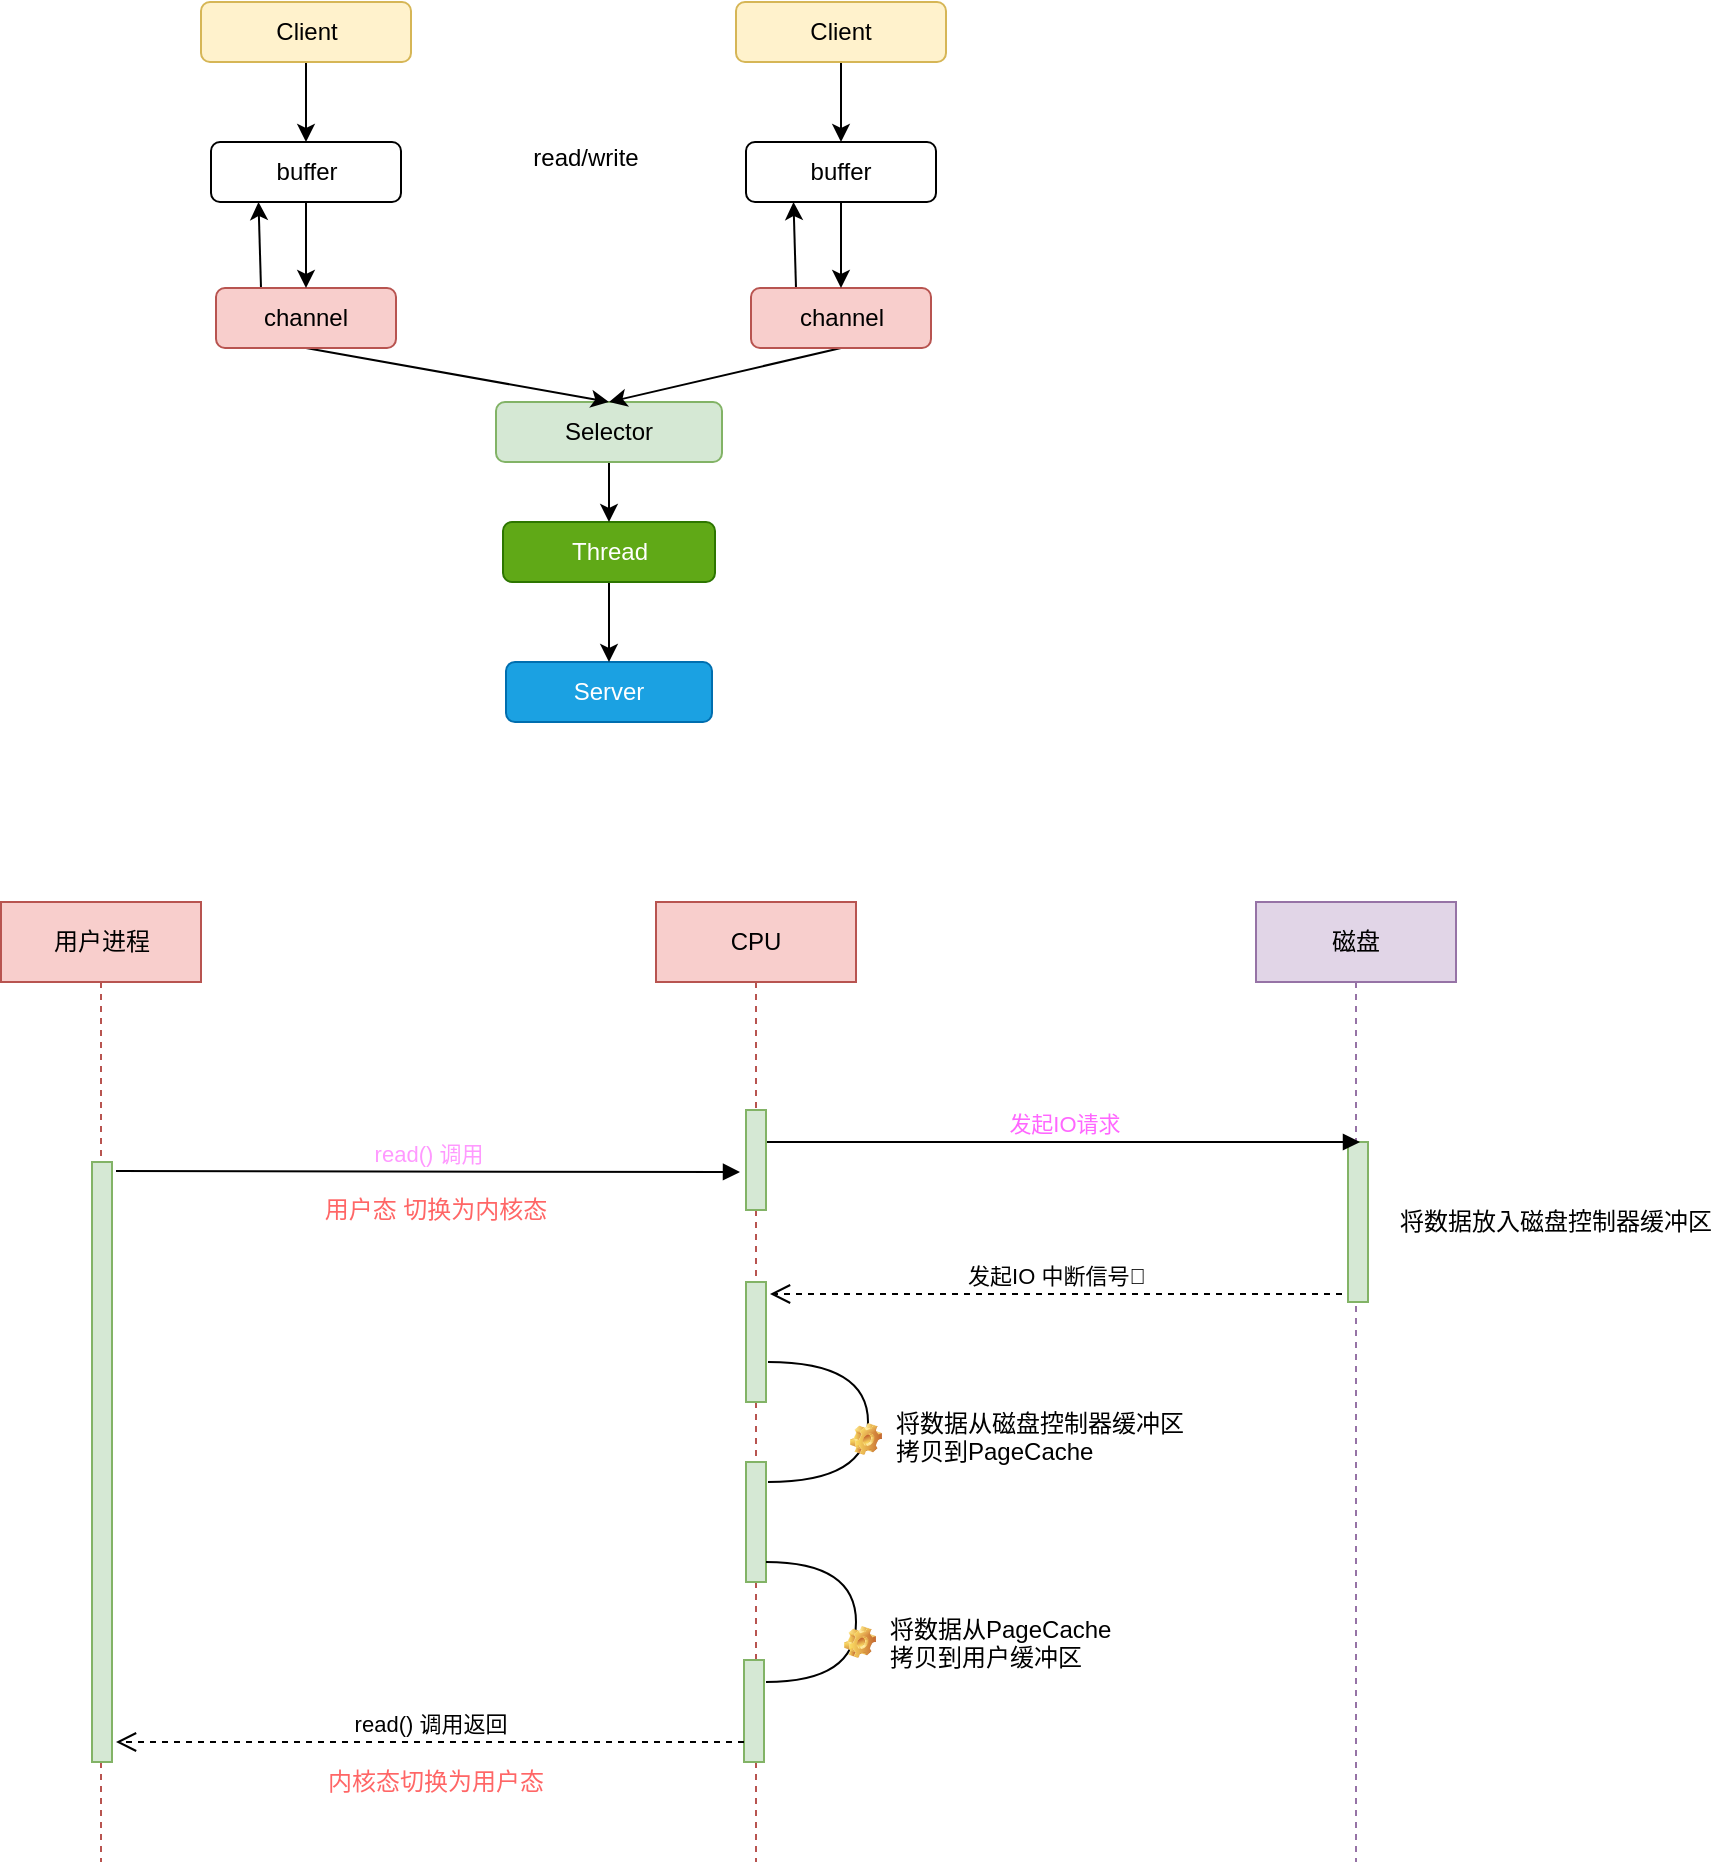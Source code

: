 <mxfile version="14.0.5" type="github"><diagram id="gMIXw5CphdQvNuHuK1zB" name="Page-1"><mxGraphModel dx="1237" dy="755" grid="1" gridSize="10" guides="1" tooltips="1" connect="1" arrows="1" fold="1" page="1" pageScale="1" pageWidth="827" pageHeight="1169" math="0" shadow="0"><root><mxCell id="0"/><mxCell id="1" parent="0"/><mxCell id="a10njdsSB5TtaukdlJEI-3" value="Server" style="rounded=1;whiteSpace=wrap;html=1;fillColor=#1ba1e2;strokeColor=#006EAF;fontColor=#ffffff;" parent="1" vertex="1"><mxGeometry x="355" y="480" width="103" height="30" as="geometry"/></mxCell><mxCell id="a10njdsSB5TtaukdlJEI-5" style="edgeStyle=orthogonalEdgeStyle;rounded=0;orthogonalLoop=1;jettySize=auto;html=1;exitX=0.5;exitY=1;exitDx=0;exitDy=0;entryX=0.5;entryY=0;entryDx=0;entryDy=0;" parent="1" source="a10njdsSB5TtaukdlJEI-4" target="a10njdsSB5TtaukdlJEI-3" edge="1"><mxGeometry relative="1" as="geometry"/></mxCell><mxCell id="a10njdsSB5TtaukdlJEI-4" value="Thread" style="rounded=1;whiteSpace=wrap;html=1;fillColor=#60a917;strokeColor=#2D7600;fontColor=#ffffff;" parent="1" vertex="1"><mxGeometry x="353.5" y="410" width="106" height="30" as="geometry"/></mxCell><mxCell id="a10njdsSB5TtaukdlJEI-7" style="edgeStyle=orthogonalEdgeStyle;rounded=0;orthogonalLoop=1;jettySize=auto;html=1;exitX=0.5;exitY=1;exitDx=0;exitDy=0;entryX=0.5;entryY=0;entryDx=0;entryDy=0;" parent="1" source="a10njdsSB5TtaukdlJEI-6" target="a10njdsSB5TtaukdlJEI-4" edge="1"><mxGeometry relative="1" as="geometry"/></mxCell><mxCell id="a10njdsSB5TtaukdlJEI-6" value="Selector" style="rounded=1;whiteSpace=wrap;html=1;fillColor=#d5e8d4;strokeColor=#82b366;" parent="1" vertex="1"><mxGeometry x="350" y="350" width="113" height="30" as="geometry"/></mxCell><mxCell id="a10njdsSB5TtaukdlJEI-9" style="rounded=0;orthogonalLoop=1;jettySize=auto;html=1;exitX=0.5;exitY=1;exitDx=0;exitDy=0;entryX=0.5;entryY=0;entryDx=0;entryDy=0;" parent="1" source="a10njdsSB5TtaukdlJEI-8" target="a10njdsSB5TtaukdlJEI-6" edge="1"><mxGeometry relative="1" as="geometry"><mxPoint x="410" y="340" as="targetPoint"/></mxGeometry></mxCell><mxCell id="a10njdsSB5TtaukdlJEI-12" style="edgeStyle=none;rounded=0;orthogonalLoop=1;jettySize=auto;html=1;exitX=0.25;exitY=0;exitDx=0;exitDy=0;entryX=0.25;entryY=1;entryDx=0;entryDy=0;" parent="1" source="a10njdsSB5TtaukdlJEI-8" target="a10njdsSB5TtaukdlJEI-10" edge="1"><mxGeometry relative="1" as="geometry"/></mxCell><mxCell id="a10njdsSB5TtaukdlJEI-8" value="channel" style="rounded=1;whiteSpace=wrap;html=1;fillColor=#f8cecc;strokeColor=#b85450;" parent="1" vertex="1"><mxGeometry x="210" y="293" width="90" height="30" as="geometry"/></mxCell><mxCell id="a10njdsSB5TtaukdlJEI-11" style="edgeStyle=none;rounded=0;orthogonalLoop=1;jettySize=auto;html=1;exitX=0.5;exitY=1;exitDx=0;exitDy=0;entryX=0.5;entryY=0;entryDx=0;entryDy=0;" parent="1" source="a10njdsSB5TtaukdlJEI-10" target="a10njdsSB5TtaukdlJEI-8" edge="1"><mxGeometry relative="1" as="geometry"/></mxCell><mxCell id="a10njdsSB5TtaukdlJEI-10" value="buffer" style="rounded=1;whiteSpace=wrap;html=1;" parent="1" vertex="1"><mxGeometry x="207.5" y="220" width="95" height="30" as="geometry"/></mxCell><mxCell id="a10njdsSB5TtaukdlJEI-14" style="edgeStyle=none;rounded=0;orthogonalLoop=1;jettySize=auto;html=1;exitX=0.5;exitY=1;exitDx=0;exitDy=0;entryX=0.5;entryY=0;entryDx=0;entryDy=0;" parent="1" source="a10njdsSB5TtaukdlJEI-13" target="a10njdsSB5TtaukdlJEI-10" edge="1"><mxGeometry relative="1" as="geometry"/></mxCell><mxCell id="a10njdsSB5TtaukdlJEI-13" value="Client" style="rounded=1;whiteSpace=wrap;html=1;fillColor=#fff2cc;strokeColor=#d6b656;" parent="1" vertex="1"><mxGeometry x="202.5" y="150" width="105" height="30" as="geometry"/></mxCell><mxCell id="a10njdsSB5TtaukdlJEI-15" value="read/write" style="text;html=1;strokeColor=none;fillColor=none;align=center;verticalAlign=middle;whiteSpace=wrap;rounded=0;" parent="1" vertex="1"><mxGeometry x="355" y="213" width="80" height="30" as="geometry"/></mxCell><mxCell id="a10njdsSB5TtaukdlJEI-16" style="edgeStyle=none;rounded=0;orthogonalLoop=1;jettySize=auto;html=1;exitX=0.25;exitY=0;exitDx=0;exitDy=0;entryX=0.25;entryY=1;entryDx=0;entryDy=0;" parent="1" source="a10njdsSB5TtaukdlJEI-17" target="a10njdsSB5TtaukdlJEI-19" edge="1"><mxGeometry relative="1" as="geometry"/></mxCell><mxCell id="a10njdsSB5TtaukdlJEI-23" style="edgeStyle=none;rounded=0;orthogonalLoop=1;jettySize=auto;html=1;exitX=0.5;exitY=1;exitDx=0;exitDy=0;entryX=0.5;entryY=0;entryDx=0;entryDy=0;" parent="1" source="a10njdsSB5TtaukdlJEI-17" target="a10njdsSB5TtaukdlJEI-6" edge="1"><mxGeometry relative="1" as="geometry"/></mxCell><mxCell id="a10njdsSB5TtaukdlJEI-17" value="channel" style="rounded=1;whiteSpace=wrap;html=1;fillColor=#f8cecc;strokeColor=#b85450;" parent="1" vertex="1"><mxGeometry x="477.5" y="293" width="90" height="30" as="geometry"/></mxCell><mxCell id="a10njdsSB5TtaukdlJEI-18" style="edgeStyle=none;rounded=0;orthogonalLoop=1;jettySize=auto;html=1;exitX=0.5;exitY=1;exitDx=0;exitDy=0;entryX=0.5;entryY=0;entryDx=0;entryDy=0;" parent="1" source="a10njdsSB5TtaukdlJEI-19" target="a10njdsSB5TtaukdlJEI-17" edge="1"><mxGeometry relative="1" as="geometry"/></mxCell><mxCell id="a10njdsSB5TtaukdlJEI-19" value="buffer" style="rounded=1;whiteSpace=wrap;html=1;" parent="1" vertex="1"><mxGeometry x="475" y="220" width="95" height="30" as="geometry"/></mxCell><mxCell id="a10njdsSB5TtaukdlJEI-20" style="edgeStyle=none;rounded=0;orthogonalLoop=1;jettySize=auto;html=1;exitX=0.5;exitY=1;exitDx=0;exitDy=0;entryX=0.5;entryY=0;entryDx=0;entryDy=0;" parent="1" source="a10njdsSB5TtaukdlJEI-21" target="a10njdsSB5TtaukdlJEI-19" edge="1"><mxGeometry relative="1" as="geometry"/></mxCell><mxCell id="a10njdsSB5TtaukdlJEI-21" value="Client" style="rounded=1;whiteSpace=wrap;html=1;fillColor=#fff2cc;strokeColor=#d6b656;" parent="1" vertex="1"><mxGeometry x="470" y="150" width="105" height="30" as="geometry"/></mxCell><mxCell id="6jSzJ3ydeQAqA4g5OlyQ-1" value="用户进程" style="shape=umlLifeline;perimeter=lifelinePerimeter;whiteSpace=wrap;html=1;container=1;collapsible=0;recursiveResize=0;outlineConnect=0;fillColor=#f8cecc;strokeColor=#b85450;" vertex="1" parent="1"><mxGeometry x="102.5" y="600" width="100" height="480" as="geometry"/></mxCell><mxCell id="6jSzJ3ydeQAqA4g5OlyQ-4" value="" style="html=1;points=[];perimeter=orthogonalPerimeter;fillColor=#d5e8d4;strokeColor=#82b366;" vertex="1" parent="6jSzJ3ydeQAqA4g5OlyQ-1"><mxGeometry x="45.5" y="130" width="10" height="300" as="geometry"/></mxCell><mxCell id="6jSzJ3ydeQAqA4g5OlyQ-2" value="CPU" style="shape=umlLifeline;perimeter=lifelinePerimeter;whiteSpace=wrap;html=1;container=1;collapsible=0;recursiveResize=0;outlineConnect=0;fillColor=#f8cecc;strokeColor=#b85450;" vertex="1" parent="1"><mxGeometry x="430" y="600" width="100" height="480" as="geometry"/></mxCell><mxCell id="6jSzJ3ydeQAqA4g5OlyQ-6" value="" style="html=1;points=[];perimeter=orthogonalPerimeter;fillColor=#d5e8d4;strokeColor=#82b366;" vertex="1" parent="6jSzJ3ydeQAqA4g5OlyQ-2"><mxGeometry x="45" y="104" width="10" height="50" as="geometry"/></mxCell><mxCell id="6jSzJ3ydeQAqA4g5OlyQ-10" value="" style="html=1;points=[];perimeter=orthogonalPerimeter;fillColor=#d5e8d4;strokeColor=#82b366;" vertex="1" parent="6jSzJ3ydeQAqA4g5OlyQ-2"><mxGeometry x="45" y="190" width="10" height="60" as="geometry"/></mxCell><mxCell id="6jSzJ3ydeQAqA4g5OlyQ-12" value="" style="html=1;points=[];perimeter=orthogonalPerimeter;fillColor=#d5e8d4;strokeColor=#82b366;" vertex="1" parent="6jSzJ3ydeQAqA4g5OlyQ-2"><mxGeometry x="45" y="280" width="10" height="60" as="geometry"/></mxCell><mxCell id="6jSzJ3ydeQAqA4g5OlyQ-19" value="" style="html=1;points=[];perimeter=orthogonalPerimeter;fillColor=#d5e8d4;strokeColor=#82b366;" vertex="1" parent="6jSzJ3ydeQAqA4g5OlyQ-2"><mxGeometry x="44" y="379" width="10" height="51" as="geometry"/></mxCell><mxCell id="6jSzJ3ydeQAqA4g5OlyQ-20" value="" style="shape=requiredInterface;html=1;verticalLabelPosition=bottom;" vertex="1" parent="6jSzJ3ydeQAqA4g5OlyQ-2"><mxGeometry x="55" y="330" width="45" height="60" as="geometry"/></mxCell><mxCell id="6jSzJ3ydeQAqA4g5OlyQ-3" value="磁盘" style="shape=umlLifeline;perimeter=lifelinePerimeter;whiteSpace=wrap;html=1;container=1;collapsible=0;recursiveResize=0;outlineConnect=0;fillColor=#e1d5e7;strokeColor=#9673a6;" vertex="1" parent="1"><mxGeometry x="730" y="600" width="100" height="480" as="geometry"/></mxCell><mxCell id="6jSzJ3ydeQAqA4g5OlyQ-7" value="" style="html=1;points=[];perimeter=orthogonalPerimeter;fillColor=#d5e8d4;strokeColor=#82b366;" vertex="1" parent="6jSzJ3ydeQAqA4g5OlyQ-3"><mxGeometry x="46" y="120" width="10" height="80" as="geometry"/></mxCell><mxCell id="6jSzJ3ydeQAqA4g5OlyQ-5" value="&lt;font color=&quot;#ff99ff&quot;&gt;read() 调用&lt;/font&gt;" style="html=1;verticalAlign=bottom;endArrow=block;" edge="1" parent="1"><mxGeometry width="80" relative="1" as="geometry"><mxPoint x="160" y="734.5" as="sourcePoint"/><mxPoint x="472" y="735" as="targetPoint"/></mxGeometry></mxCell><mxCell id="6jSzJ3ydeQAqA4g5OlyQ-8" value="&lt;font color=&quot;#ff66ff&quot;&gt;发起IO请求&lt;/font&gt;" style="html=1;verticalAlign=bottom;endArrow=block;entryX=0;entryY=0;" edge="1" parent="1"><mxGeometry relative="1" as="geometry"><mxPoint x="485.5" y="720" as="sourcePoint"/><mxPoint x="782" y="720" as="targetPoint"/></mxGeometry></mxCell><mxCell id="6jSzJ3ydeQAqA4g5OlyQ-9" value="发起IO 中断信号📶" style="html=1;verticalAlign=bottom;endArrow=open;dashed=1;endSize=8;exitX=0;exitY=0.95;" edge="1" parent="1"><mxGeometry relative="1" as="geometry"><mxPoint x="487" y="796" as="targetPoint"/><mxPoint x="773" y="796" as="sourcePoint"/></mxGeometry></mxCell><mxCell id="6jSzJ3ydeQAqA4g5OlyQ-17" value="" style="shape=requiredInterface;html=1;verticalLabelPosition=bottom;" vertex="1" parent="1"><mxGeometry x="486" y="830" width="50" height="60" as="geometry"/></mxCell><mxCell id="6jSzJ3ydeQAqA4g5OlyQ-18" value="将数据从磁盘控制器缓冲区&#xa;拷贝到PageCache" style="label;fontStyle=0;strokeColor=none;fillColor=none;align=left;verticalAlign=top;overflow=hidden;spacingLeft=28;spacingRight=4;rotatable=0;points=[[0,0.5],[1,0.5]];portConstraint=eastwest;imageWidth=16;imageHeight=16;image=img/clipart/Gear_128x128.png" vertex="1" parent="1"><mxGeometry x="520" y="847" width="190" height="43" as="geometry"/></mxCell><mxCell id="6jSzJ3ydeQAqA4g5OlyQ-21" value="将数据从PageCache&#xa;拷贝到用户缓冲区" style="label;fontStyle=0;strokeColor=none;fillColor=none;align=left;verticalAlign=top;overflow=hidden;spacingLeft=28;spacingRight=4;rotatable=0;points=[[0,0.5],[1,0.5]];portConstraint=eastwest;imageWidth=16;imageHeight=16;image=img/clipart/Gear_128x128.png" vertex="1" parent="1"><mxGeometry x="517" y="950" width="160" height="40" as="geometry"/></mxCell><mxCell id="6jSzJ3ydeQAqA4g5OlyQ-22" value="read() 调用返回" style="html=1;verticalAlign=bottom;endArrow=open;dashed=1;endSize=8;" edge="1" parent="1"><mxGeometry relative="1" as="geometry"><mxPoint x="474" y="1020" as="sourcePoint"/><mxPoint x="160" y="1020" as="targetPoint"/></mxGeometry></mxCell><mxCell id="6jSzJ3ydeQAqA4g5OlyQ-23" value="将数据放入磁盘控制器缓冲区" style="text;html=1;strokeColor=none;fillColor=none;align=center;verticalAlign=middle;whiteSpace=wrap;rounded=0;" vertex="1" parent="1"><mxGeometry x="800" y="750" width="160" height="20" as="geometry"/></mxCell><mxCell id="6jSzJ3ydeQAqA4g5OlyQ-24" value="&lt;font color=&quot;#ff6666&quot;&gt;用户态 切换为内核态&lt;/font&gt;" style="text;html=1;strokeColor=none;fillColor=none;align=center;verticalAlign=middle;whiteSpace=wrap;rounded=0;" vertex="1" parent="1"><mxGeometry x="260" y="744" width="120" height="20" as="geometry"/></mxCell><mxCell id="6jSzJ3ydeQAqA4g5OlyQ-25" value="&lt;font color=&quot;#ff6666&quot;&gt;&lt;span&gt;内核态切换为用户态&lt;/span&gt;&lt;/font&gt;" style="text;html=1;strokeColor=none;fillColor=none;align=center;verticalAlign=middle;whiteSpace=wrap;rounded=0;" vertex="1" parent="1"><mxGeometry x="260" y="1030" width="120" height="20" as="geometry"/></mxCell></root></mxGraphModel></diagram></mxfile>